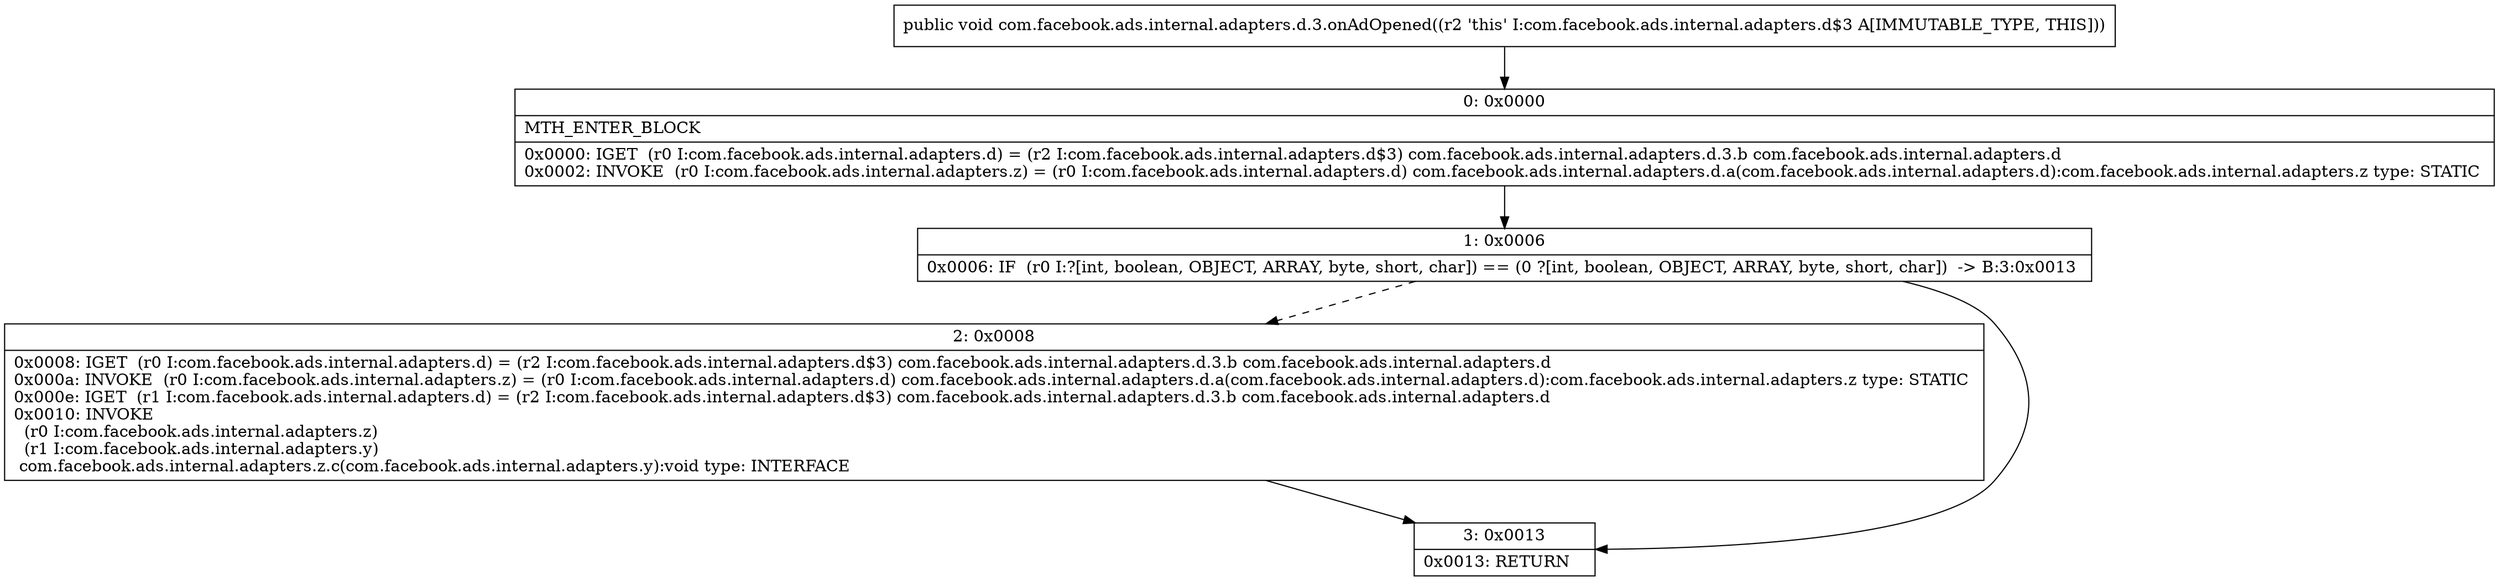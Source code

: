 digraph "CFG forcom.facebook.ads.internal.adapters.d.3.onAdOpened()V" {
Node_0 [shape=record,label="{0\:\ 0x0000|MTH_ENTER_BLOCK\l|0x0000: IGET  (r0 I:com.facebook.ads.internal.adapters.d) = (r2 I:com.facebook.ads.internal.adapters.d$3) com.facebook.ads.internal.adapters.d.3.b com.facebook.ads.internal.adapters.d \l0x0002: INVOKE  (r0 I:com.facebook.ads.internal.adapters.z) = (r0 I:com.facebook.ads.internal.adapters.d) com.facebook.ads.internal.adapters.d.a(com.facebook.ads.internal.adapters.d):com.facebook.ads.internal.adapters.z type: STATIC \l}"];
Node_1 [shape=record,label="{1\:\ 0x0006|0x0006: IF  (r0 I:?[int, boolean, OBJECT, ARRAY, byte, short, char]) == (0 ?[int, boolean, OBJECT, ARRAY, byte, short, char])  \-\> B:3:0x0013 \l}"];
Node_2 [shape=record,label="{2\:\ 0x0008|0x0008: IGET  (r0 I:com.facebook.ads.internal.adapters.d) = (r2 I:com.facebook.ads.internal.adapters.d$3) com.facebook.ads.internal.adapters.d.3.b com.facebook.ads.internal.adapters.d \l0x000a: INVOKE  (r0 I:com.facebook.ads.internal.adapters.z) = (r0 I:com.facebook.ads.internal.adapters.d) com.facebook.ads.internal.adapters.d.a(com.facebook.ads.internal.adapters.d):com.facebook.ads.internal.adapters.z type: STATIC \l0x000e: IGET  (r1 I:com.facebook.ads.internal.adapters.d) = (r2 I:com.facebook.ads.internal.adapters.d$3) com.facebook.ads.internal.adapters.d.3.b com.facebook.ads.internal.adapters.d \l0x0010: INVOKE  \l  (r0 I:com.facebook.ads.internal.adapters.z)\l  (r1 I:com.facebook.ads.internal.adapters.y)\l com.facebook.ads.internal.adapters.z.c(com.facebook.ads.internal.adapters.y):void type: INTERFACE \l}"];
Node_3 [shape=record,label="{3\:\ 0x0013|0x0013: RETURN   \l}"];
MethodNode[shape=record,label="{public void com.facebook.ads.internal.adapters.d.3.onAdOpened((r2 'this' I:com.facebook.ads.internal.adapters.d$3 A[IMMUTABLE_TYPE, THIS])) }"];
MethodNode -> Node_0;
Node_0 -> Node_1;
Node_1 -> Node_2[style=dashed];
Node_1 -> Node_3;
Node_2 -> Node_3;
}

